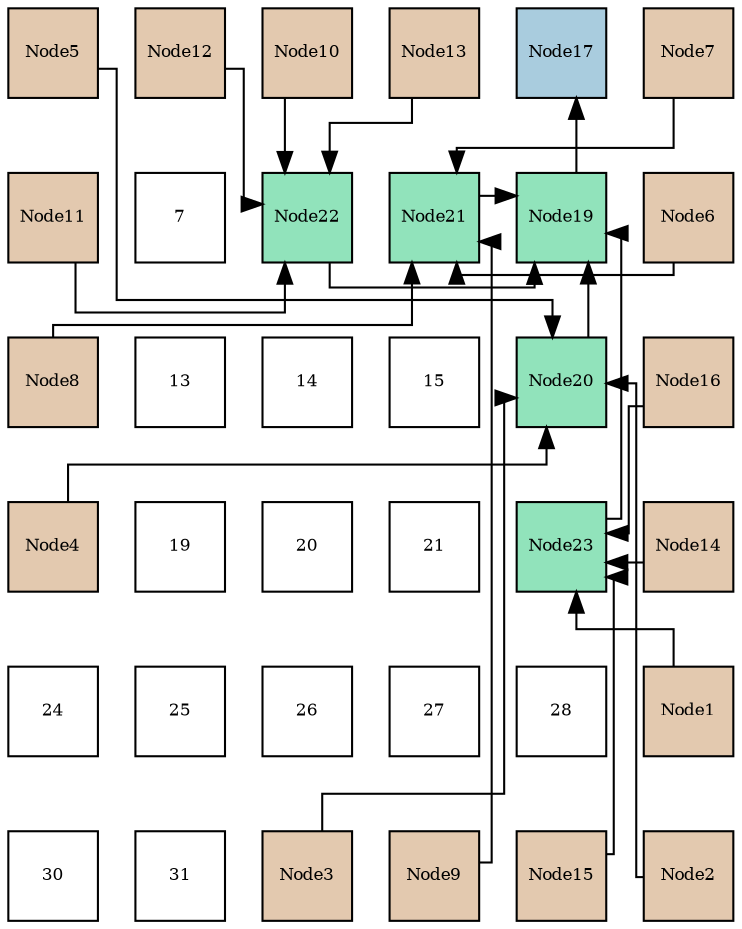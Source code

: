 digraph layout{
 rankdir=TB;
 splines=ortho;
 node [style=filled shape=square fixedsize=true width=0.6];
0[label="Node5", fontsize=8, fillcolor="#e3c9af"];
1[label="Node12", fontsize=8, fillcolor="#e3c9af"];
2[label="Node10", fontsize=8, fillcolor="#e3c9af"];
3[label="Node13", fontsize=8, fillcolor="#e3c9af"];
4[label="Node17", fontsize=8, fillcolor="#a9ccde"];
5[label="Node7", fontsize=8, fillcolor="#e3c9af"];
6[label="Node11", fontsize=8, fillcolor="#e3c9af"];
7[label="7", fontsize=8, fillcolor="#ffffff"];
8[label="Node22", fontsize=8, fillcolor="#91e3bb"];
9[label="Node21", fontsize=8, fillcolor="#91e3bb"];
10[label="Node19", fontsize=8, fillcolor="#91e3bb"];
11[label="Node6", fontsize=8, fillcolor="#e3c9af"];
12[label="Node8", fontsize=8, fillcolor="#e3c9af"];
13[label="13", fontsize=8, fillcolor="#ffffff"];
14[label="14", fontsize=8, fillcolor="#ffffff"];
15[label="15", fontsize=8, fillcolor="#ffffff"];
16[label="Node20", fontsize=8, fillcolor="#91e3bb"];
17[label="Node16", fontsize=8, fillcolor="#e3c9af"];
18[label="Node4", fontsize=8, fillcolor="#e3c9af"];
19[label="19", fontsize=8, fillcolor="#ffffff"];
20[label="20", fontsize=8, fillcolor="#ffffff"];
21[label="21", fontsize=8, fillcolor="#ffffff"];
22[label="Node23", fontsize=8, fillcolor="#91e3bb"];
23[label="Node14", fontsize=8, fillcolor="#e3c9af"];
24[label="24", fontsize=8, fillcolor="#ffffff"];
25[label="25", fontsize=8, fillcolor="#ffffff"];
26[label="26", fontsize=8, fillcolor="#ffffff"];
27[label="27", fontsize=8, fillcolor="#ffffff"];
28[label="28", fontsize=8, fillcolor="#ffffff"];
29[label="Node1", fontsize=8, fillcolor="#e3c9af"];
30[label="30", fontsize=8, fillcolor="#ffffff"];
31[label="31", fontsize=8, fillcolor="#ffffff"];
32[label="Node3", fontsize=8, fillcolor="#e3c9af"];
33[label="Node9", fontsize=8, fillcolor="#e3c9af"];
34[label="Node15", fontsize=8, fillcolor="#e3c9af"];
35[label="Node2", fontsize=8, fillcolor="#e3c9af"];
edge [constraint=false, style=vis];10 -> 4;
16 -> 10;
9 -> 10;
8 -> 10;
22 -> 10;
35 -> 16;
32 -> 16;
18 -> 16;
0 -> 16;
11 -> 9;
5 -> 9;
12 -> 9;
33 -> 9;
2 -> 8;
6 -> 8;
1 -> 8;
3 -> 8;
29 -> 22;
23 -> 22;
34 -> 22;
17 -> 22;
edge [constraint=true, style=invis];
0 -> 6 -> 12 -> 18 -> 24 -> 30;
1 -> 7 -> 13 -> 19 -> 25 -> 31;
2 -> 8 -> 14 -> 20 -> 26 -> 32;
3 -> 9 -> 15 -> 21 -> 27 -> 33;
4 -> 10 -> 16 -> 22 -> 28 -> 34;
5 -> 11 -> 17 -> 23 -> 29 -> 35;
rank = same {0 -> 1 -> 2 -> 3 -> 4 -> 5};
rank = same {6 -> 7 -> 8 -> 9 -> 10 -> 11};
rank = same {12 -> 13 -> 14 -> 15 -> 16 -> 17};
rank = same {18 -> 19 -> 20 -> 21 -> 22 -> 23};
rank = same {24 -> 25 -> 26 -> 27 -> 28 -> 29};
rank = same {30 -> 31 -> 32 -> 33 -> 34 -> 35};
}